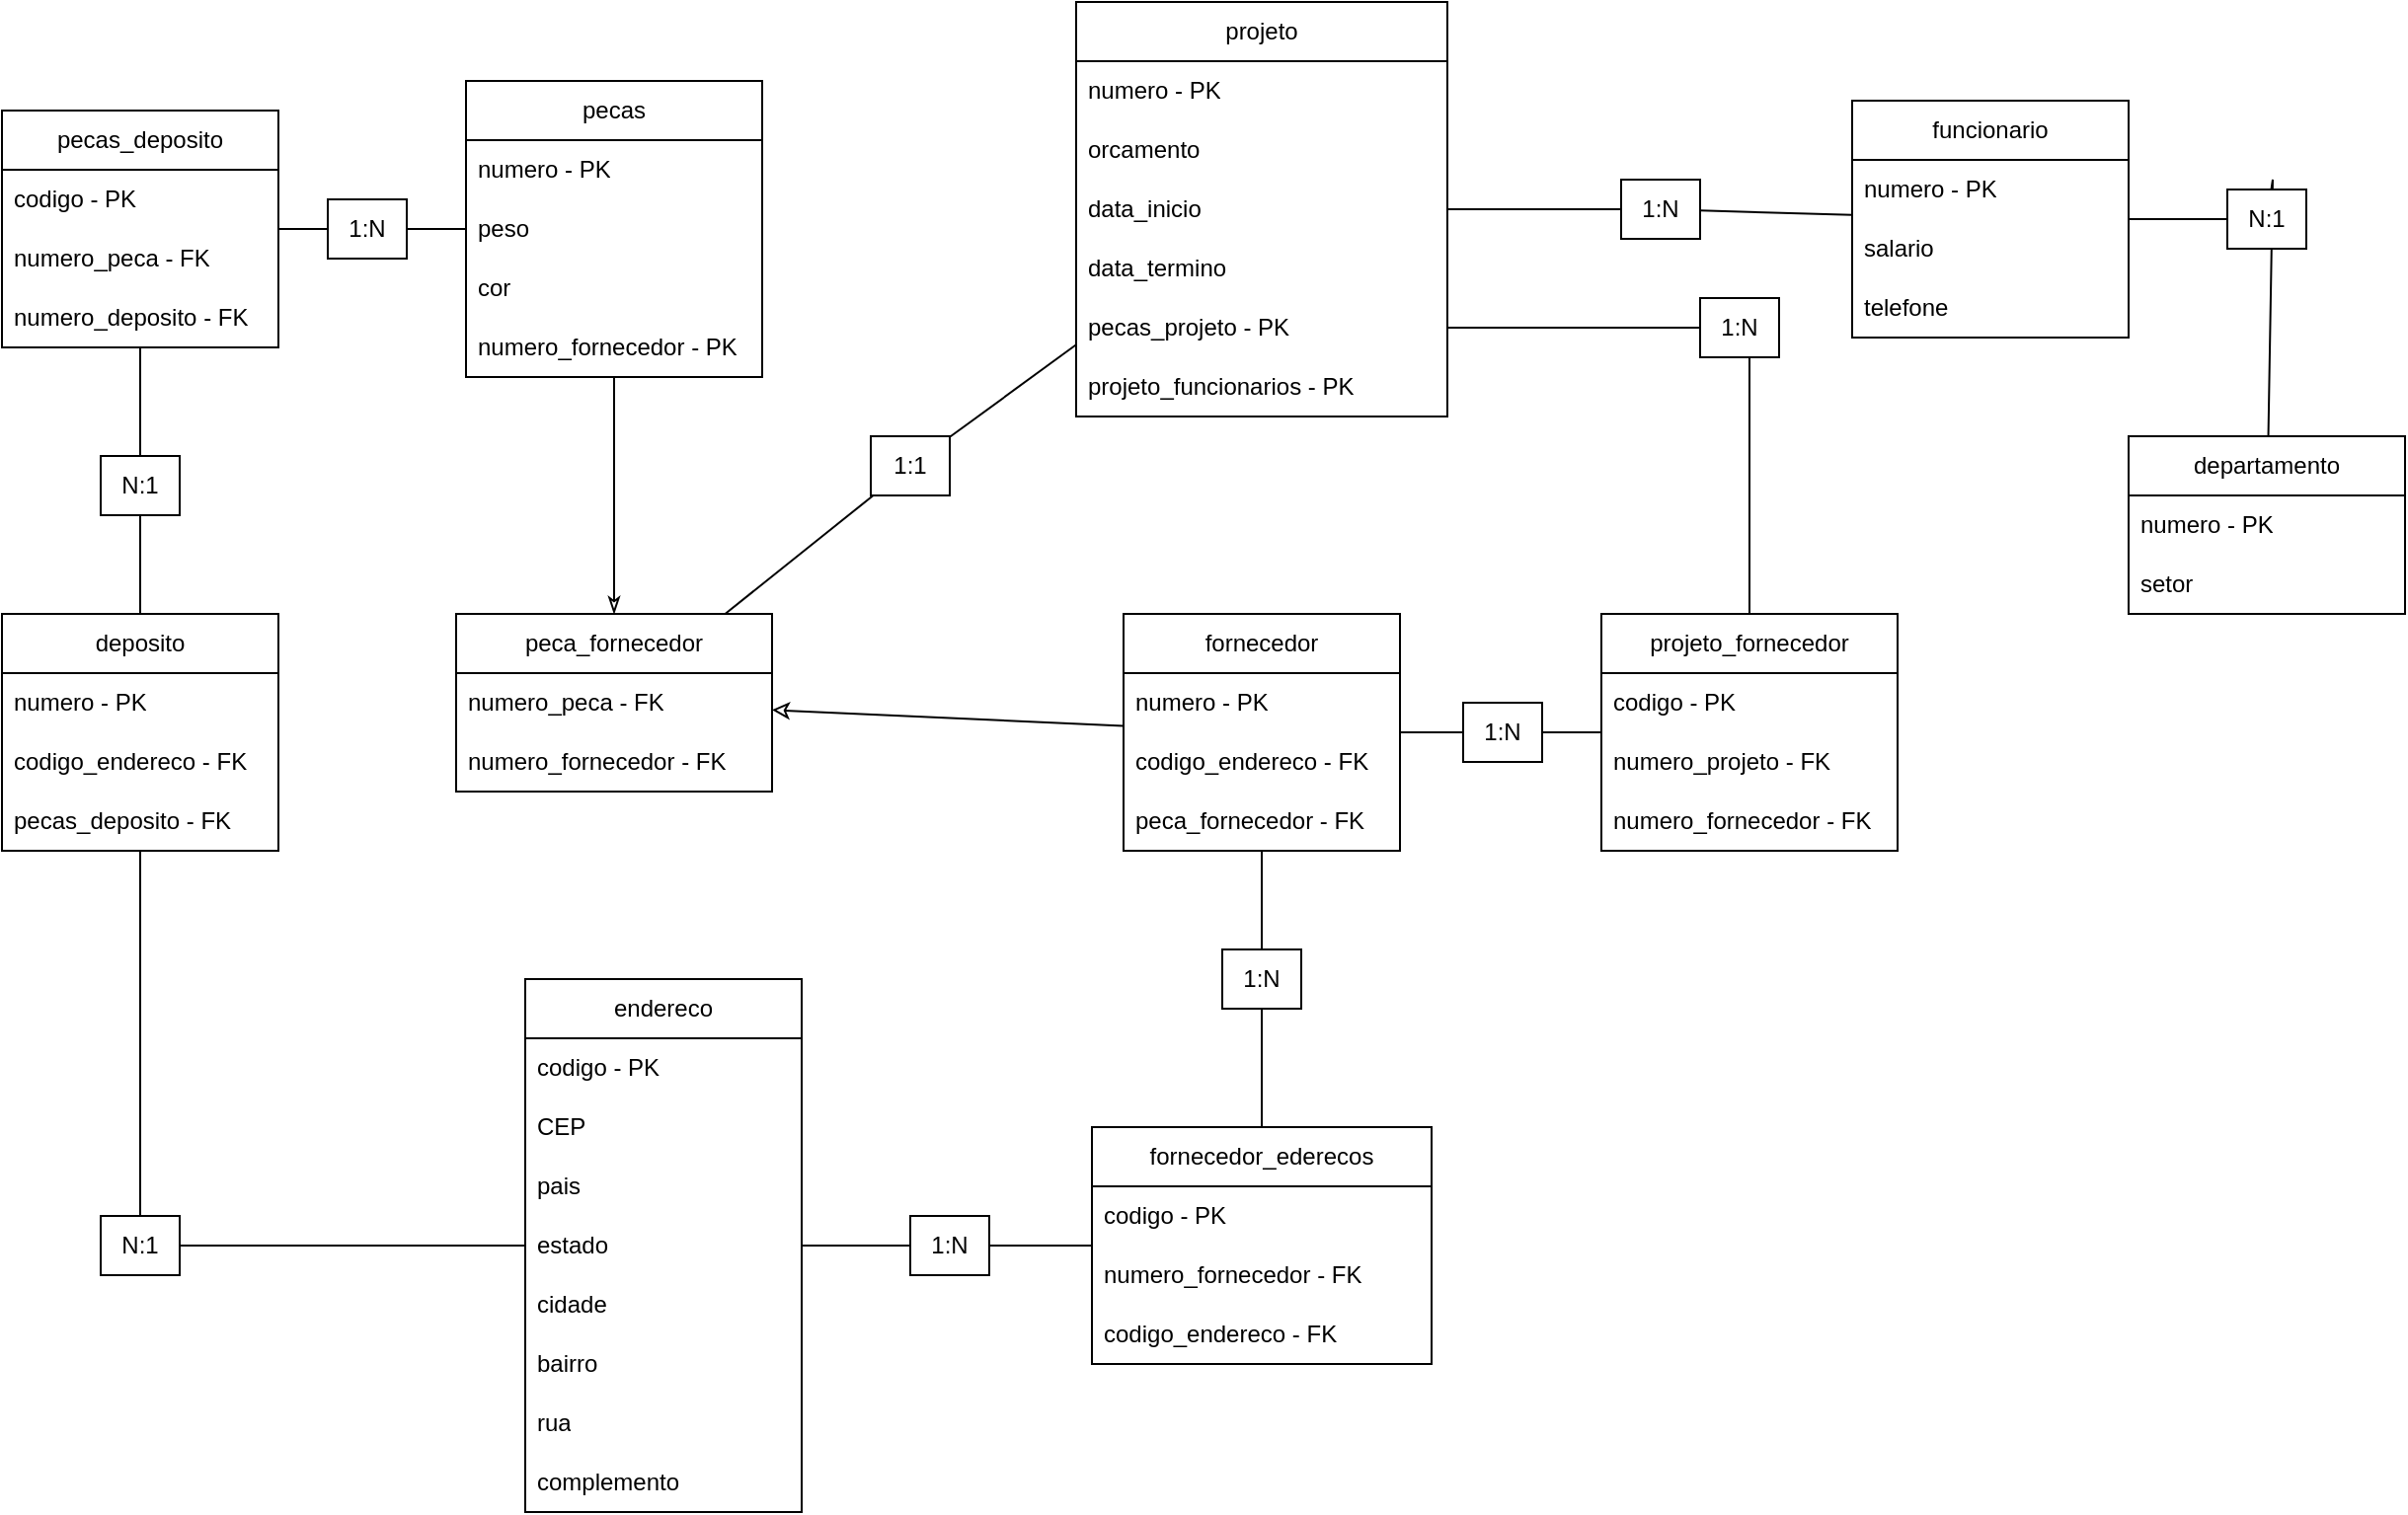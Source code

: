 <mxfile version="21.1.0" type="device">
  <diagram id="C5RBs43oDa-KdzZeNtuy" name="Page-1">
    <mxGraphModel dx="1927" dy="581" grid="1" gridSize="10" guides="1" tooltips="1" connect="1" arrows="1" fold="1" page="1" pageScale="1" pageWidth="827" pageHeight="1169" math="0" shadow="0">
      <root>
        <mxCell id="WIyWlLk6GJQsqaUBKTNV-0" />
        <mxCell id="WIyWlLk6GJQsqaUBKTNV-1" parent="WIyWlLk6GJQsqaUBKTNV-0" />
        <mxCell id="17Kr9N83lYtVt4JSZyiP-0" value="pecas" style="swimlane;fontStyle=0;childLayout=stackLayout;horizontal=1;startSize=30;horizontalStack=0;resizeParent=1;resizeParentMax=0;resizeLast=0;collapsible=1;marginBottom=0;whiteSpace=wrap;html=1;" parent="WIyWlLk6GJQsqaUBKTNV-1" vertex="1">
          <mxGeometry x="25" y="90" width="150" height="150" as="geometry" />
        </mxCell>
        <mxCell id="17Kr9N83lYtVt4JSZyiP-1" value="numero - PK" style="text;strokeColor=none;fillColor=none;align=left;verticalAlign=middle;spacingLeft=4;spacingRight=4;overflow=hidden;points=[[0,0.5],[1,0.5]];portConstraint=eastwest;rotatable=0;whiteSpace=wrap;html=1;" parent="17Kr9N83lYtVt4JSZyiP-0" vertex="1">
          <mxGeometry y="30" width="150" height="30" as="geometry" />
        </mxCell>
        <mxCell id="17Kr9N83lYtVt4JSZyiP-2" value="peso" style="text;strokeColor=none;fillColor=none;align=left;verticalAlign=middle;spacingLeft=4;spacingRight=4;overflow=hidden;points=[[0,0.5],[1,0.5]];portConstraint=eastwest;rotatable=0;whiteSpace=wrap;html=1;" parent="17Kr9N83lYtVt4JSZyiP-0" vertex="1">
          <mxGeometry y="60" width="150" height="30" as="geometry" />
        </mxCell>
        <mxCell id="17Kr9N83lYtVt4JSZyiP-3" value="cor" style="text;strokeColor=none;fillColor=none;align=left;verticalAlign=middle;spacingLeft=4;spacingRight=4;overflow=hidden;points=[[0,0.5],[1,0.5]];portConstraint=eastwest;rotatable=0;whiteSpace=wrap;html=1;" parent="17Kr9N83lYtVt4JSZyiP-0" vertex="1">
          <mxGeometry y="90" width="150" height="30" as="geometry" />
        </mxCell>
        <mxCell id="17Kr9N83lYtVt4JSZyiP-128" value="numero_fornecedor - PK" style="text;strokeColor=none;fillColor=none;align=left;verticalAlign=middle;spacingLeft=4;spacingRight=4;overflow=hidden;points=[[0,0.5],[1,0.5]];portConstraint=eastwest;rotatable=0;whiteSpace=wrap;html=1;" parent="17Kr9N83lYtVt4JSZyiP-0" vertex="1">
          <mxGeometry y="120" width="150" height="30" as="geometry" />
        </mxCell>
        <mxCell id="17Kr9N83lYtVt4JSZyiP-4" value="projeto" style="swimlane;fontStyle=0;childLayout=stackLayout;horizontal=1;startSize=30;horizontalStack=0;resizeParent=1;resizeParentMax=0;resizeLast=0;collapsible=1;marginBottom=0;whiteSpace=wrap;html=1;" parent="WIyWlLk6GJQsqaUBKTNV-1" vertex="1">
          <mxGeometry x="334" y="50" width="188" height="210" as="geometry" />
        </mxCell>
        <mxCell id="17Kr9N83lYtVt4JSZyiP-5" value="numero - PK" style="text;strokeColor=none;fillColor=none;align=left;verticalAlign=middle;spacingLeft=4;spacingRight=4;overflow=hidden;points=[[0,0.5],[1,0.5]];portConstraint=eastwest;rotatable=0;whiteSpace=wrap;html=1;" parent="17Kr9N83lYtVt4JSZyiP-4" vertex="1">
          <mxGeometry y="30" width="188" height="30" as="geometry" />
        </mxCell>
        <mxCell id="17Kr9N83lYtVt4JSZyiP-6" value="orcamento" style="text;strokeColor=none;fillColor=none;align=left;verticalAlign=middle;spacingLeft=4;spacingRight=4;overflow=hidden;points=[[0,0.5],[1,0.5]];portConstraint=eastwest;rotatable=0;whiteSpace=wrap;html=1;" parent="17Kr9N83lYtVt4JSZyiP-4" vertex="1">
          <mxGeometry y="60" width="188" height="30" as="geometry" />
        </mxCell>
        <mxCell id="17Kr9N83lYtVt4JSZyiP-80" value="data_inicio" style="text;strokeColor=none;fillColor=none;align=left;verticalAlign=middle;spacingLeft=4;spacingRight=4;overflow=hidden;points=[[0,0.5],[1,0.5]];portConstraint=eastwest;rotatable=0;whiteSpace=wrap;html=1;" parent="17Kr9N83lYtVt4JSZyiP-4" vertex="1">
          <mxGeometry y="90" width="188" height="30" as="geometry" />
        </mxCell>
        <mxCell id="17Kr9N83lYtVt4JSZyiP-81" value="data_termino" style="text;strokeColor=none;fillColor=none;align=left;verticalAlign=middle;spacingLeft=4;spacingRight=4;overflow=hidden;points=[[0,0.5],[1,0.5]];portConstraint=eastwest;rotatable=0;whiteSpace=wrap;html=1;" parent="17Kr9N83lYtVt4JSZyiP-4" vertex="1">
          <mxGeometry y="120" width="188" height="30" as="geometry" />
        </mxCell>
        <mxCell id="17Kr9N83lYtVt4JSZyiP-108" value="pecas_projeto - PK" style="text;strokeColor=none;fillColor=none;align=left;verticalAlign=middle;spacingLeft=4;spacingRight=4;overflow=hidden;points=[[0,0.5],[1,0.5]];portConstraint=eastwest;rotatable=0;whiteSpace=wrap;html=1;" parent="17Kr9N83lYtVt4JSZyiP-4" vertex="1">
          <mxGeometry y="150" width="188" height="30" as="geometry" />
        </mxCell>
        <mxCell id="17Kr9N83lYtVt4JSZyiP-109" value="projeto_funcionarios - PK" style="text;strokeColor=none;fillColor=none;align=left;verticalAlign=middle;spacingLeft=4;spacingRight=4;overflow=hidden;points=[[0,0.5],[1,0.5]];portConstraint=eastwest;rotatable=0;whiteSpace=wrap;html=1;" parent="17Kr9N83lYtVt4JSZyiP-4" vertex="1">
          <mxGeometry y="180" width="188" height="30" as="geometry" />
        </mxCell>
        <mxCell id="17Kr9N83lYtVt4JSZyiP-8" value="fornecedor" style="swimlane;fontStyle=0;childLayout=stackLayout;horizontal=1;startSize=30;horizontalStack=0;resizeParent=1;resizeParentMax=0;resizeLast=0;collapsible=1;marginBottom=0;whiteSpace=wrap;html=1;" parent="WIyWlLk6GJQsqaUBKTNV-1" vertex="1">
          <mxGeometry x="358" y="360" width="140" height="120" as="geometry" />
        </mxCell>
        <mxCell id="17Kr9N83lYtVt4JSZyiP-9" value="numero - PK" style="text;strokeColor=none;fillColor=none;align=left;verticalAlign=middle;spacingLeft=4;spacingRight=4;overflow=hidden;points=[[0,0.5],[1,0.5]];portConstraint=eastwest;rotatable=0;whiteSpace=wrap;html=1;" parent="17Kr9N83lYtVt4JSZyiP-8" vertex="1">
          <mxGeometry y="30" width="140" height="30" as="geometry" />
        </mxCell>
        <mxCell id="17Kr9N83lYtVt4JSZyiP-10" value="codigo_endereco - FK" style="text;strokeColor=none;fillColor=none;align=left;verticalAlign=middle;spacingLeft=4;spacingRight=4;overflow=hidden;points=[[0,0.5],[1,0.5]];portConstraint=eastwest;rotatable=0;whiteSpace=wrap;html=1;" parent="17Kr9N83lYtVt4JSZyiP-8" vertex="1">
          <mxGeometry y="60" width="140" height="30" as="geometry" />
        </mxCell>
        <mxCell id="17Kr9N83lYtVt4JSZyiP-127" value="peca_fornecedor - FK" style="text;strokeColor=none;fillColor=none;align=left;verticalAlign=middle;spacingLeft=4;spacingRight=4;overflow=hidden;points=[[0,0.5],[1,0.5]];portConstraint=eastwest;rotatable=0;whiteSpace=wrap;html=1;" parent="17Kr9N83lYtVt4JSZyiP-8" vertex="1">
          <mxGeometry y="90" width="140" height="30" as="geometry" />
        </mxCell>
        <mxCell id="17Kr9N83lYtVt4JSZyiP-12" value="deposito" style="swimlane;fontStyle=0;childLayout=stackLayout;horizontal=1;startSize=30;horizontalStack=0;resizeParent=1;resizeParentMax=0;resizeLast=0;collapsible=1;marginBottom=0;whiteSpace=wrap;html=1;" parent="WIyWlLk6GJQsqaUBKTNV-1" vertex="1">
          <mxGeometry x="-210" y="360" width="140" height="120" as="geometry" />
        </mxCell>
        <mxCell id="17Kr9N83lYtVt4JSZyiP-13" value="numero - PK" style="text;strokeColor=none;fillColor=none;align=left;verticalAlign=middle;spacingLeft=4;spacingRight=4;overflow=hidden;points=[[0,0.5],[1,0.5]];portConstraint=eastwest;rotatable=0;whiteSpace=wrap;html=1;" parent="17Kr9N83lYtVt4JSZyiP-12" vertex="1">
          <mxGeometry y="30" width="140" height="30" as="geometry" />
        </mxCell>
        <mxCell id="17Kr9N83lYtVt4JSZyiP-14" value="codigo_endereco - FK" style="text;strokeColor=none;fillColor=none;align=left;verticalAlign=middle;spacingLeft=4;spacingRight=4;overflow=hidden;points=[[0,0.5],[1,0.5]];portConstraint=eastwest;rotatable=0;whiteSpace=wrap;html=1;" parent="17Kr9N83lYtVt4JSZyiP-12" vertex="1">
          <mxGeometry y="60" width="140" height="30" as="geometry" />
        </mxCell>
        <mxCell id="eZr9_VNXtuEZq6iqT6nK-1" value="pecas_deposito - FK" style="text;strokeColor=none;fillColor=none;align=left;verticalAlign=middle;spacingLeft=4;spacingRight=4;overflow=hidden;points=[[0,0.5],[1,0.5]];portConstraint=eastwest;rotatable=0;whiteSpace=wrap;html=1;" parent="17Kr9N83lYtVt4JSZyiP-12" vertex="1">
          <mxGeometry y="90" width="140" height="30" as="geometry" />
        </mxCell>
        <mxCell id="17Kr9N83lYtVt4JSZyiP-16" value="funcionario" style="swimlane;fontStyle=0;childLayout=stackLayout;horizontal=1;startSize=30;horizontalStack=0;resizeParent=1;resizeParentMax=0;resizeLast=0;collapsible=1;marginBottom=0;whiteSpace=wrap;html=1;" parent="WIyWlLk6GJQsqaUBKTNV-1" vertex="1">
          <mxGeometry x="727" y="100" width="140" height="120" as="geometry" />
        </mxCell>
        <mxCell id="17Kr9N83lYtVt4JSZyiP-24" value="numero - PK" style="text;strokeColor=none;fillColor=none;align=left;verticalAlign=middle;spacingLeft=4;spacingRight=4;overflow=hidden;points=[[0,0.5],[1,0.5]];portConstraint=eastwest;rotatable=0;whiteSpace=wrap;html=1;" parent="17Kr9N83lYtVt4JSZyiP-16" vertex="1">
          <mxGeometry y="30" width="140" height="30" as="geometry" />
        </mxCell>
        <mxCell id="17Kr9N83lYtVt4JSZyiP-17" value="salario" style="text;strokeColor=none;fillColor=none;align=left;verticalAlign=middle;spacingLeft=4;spacingRight=4;overflow=hidden;points=[[0,0.5],[1,0.5]];portConstraint=eastwest;rotatable=0;whiteSpace=wrap;html=1;" parent="17Kr9N83lYtVt4JSZyiP-16" vertex="1">
          <mxGeometry y="60" width="140" height="30" as="geometry" />
        </mxCell>
        <mxCell id="17Kr9N83lYtVt4JSZyiP-18" value="telefone" style="text;strokeColor=none;fillColor=none;align=left;verticalAlign=middle;spacingLeft=4;spacingRight=4;overflow=hidden;points=[[0,0.5],[1,0.5]];portConstraint=eastwest;rotatable=0;whiteSpace=wrap;html=1;" parent="17Kr9N83lYtVt4JSZyiP-16" vertex="1">
          <mxGeometry y="90" width="140" height="30" as="geometry" />
        </mxCell>
        <mxCell id="17Kr9N83lYtVt4JSZyiP-20" value="departamento" style="swimlane;fontStyle=0;childLayout=stackLayout;horizontal=1;startSize=30;horizontalStack=0;resizeParent=1;resizeParentMax=0;resizeLast=0;collapsible=1;marginBottom=0;whiteSpace=wrap;html=1;" parent="WIyWlLk6GJQsqaUBKTNV-1" vertex="1">
          <mxGeometry x="867" y="270" width="140" height="90" as="geometry" />
        </mxCell>
        <mxCell id="17Kr9N83lYtVt4JSZyiP-25" value="numero - PK" style="text;strokeColor=none;fillColor=none;align=left;verticalAlign=middle;spacingLeft=4;spacingRight=4;overflow=hidden;points=[[0,0.5],[1,0.5]];portConstraint=eastwest;rotatable=0;whiteSpace=wrap;html=1;" parent="17Kr9N83lYtVt4JSZyiP-20" vertex="1">
          <mxGeometry y="30" width="140" height="30" as="geometry" />
        </mxCell>
        <mxCell id="17Kr9N83lYtVt4JSZyiP-21" value="setor" style="text;strokeColor=none;fillColor=none;align=left;verticalAlign=middle;spacingLeft=4;spacingRight=4;overflow=hidden;points=[[0,0.5],[1,0.5]];portConstraint=eastwest;rotatable=0;whiteSpace=wrap;html=1;" parent="17Kr9N83lYtVt4JSZyiP-20" vertex="1">
          <mxGeometry y="60" width="140" height="30" as="geometry" />
        </mxCell>
        <mxCell id="17Kr9N83lYtVt4JSZyiP-26" value="" style="endArrow=none;html=1;rounded=0;" parent="WIyWlLk6GJQsqaUBKTNV-1" source="17Kr9N83lYtVt4JSZyiP-33" target="17Kr9N83lYtVt4JSZyiP-20" edge="1">
          <mxGeometry width="50" height="50" relative="1" as="geometry">
            <mxPoint x="937" y="160" as="sourcePoint" />
            <mxPoint x="1050" y="120" as="targetPoint" />
            <Array as="points">
              <mxPoint x="940" y="140" />
            </Array>
          </mxGeometry>
        </mxCell>
        <mxCell id="17Kr9N83lYtVt4JSZyiP-63" value="endereco" style="swimlane;fontStyle=0;childLayout=stackLayout;horizontal=1;startSize=30;horizontalStack=0;resizeParent=1;resizeParentMax=0;resizeLast=0;collapsible=1;marginBottom=0;whiteSpace=wrap;html=1;" parent="WIyWlLk6GJQsqaUBKTNV-1" vertex="1">
          <mxGeometry x="55" y="545" width="140" height="270" as="geometry" />
        </mxCell>
        <mxCell id="17Kr9N83lYtVt4JSZyiP-64" value="codigo - PK" style="text;strokeColor=none;fillColor=none;align=left;verticalAlign=middle;spacingLeft=4;spacingRight=4;overflow=hidden;points=[[0,0.5],[1,0.5]];portConstraint=eastwest;rotatable=0;whiteSpace=wrap;html=1;" parent="17Kr9N83lYtVt4JSZyiP-63" vertex="1">
          <mxGeometry y="30" width="140" height="30" as="geometry" />
        </mxCell>
        <mxCell id="17Kr9N83lYtVt4JSZyiP-71" value="CEP" style="text;strokeColor=none;fillColor=none;align=left;verticalAlign=middle;spacingLeft=4;spacingRight=4;overflow=hidden;points=[[0,0.5],[1,0.5]];portConstraint=eastwest;rotatable=0;whiteSpace=wrap;html=1;" parent="17Kr9N83lYtVt4JSZyiP-63" vertex="1">
          <mxGeometry y="60" width="140" height="30" as="geometry" />
        </mxCell>
        <mxCell id="17Kr9N83lYtVt4JSZyiP-65" value="pais" style="text;strokeColor=none;fillColor=none;align=left;verticalAlign=middle;spacingLeft=4;spacingRight=4;overflow=hidden;points=[[0,0.5],[1,0.5]];portConstraint=eastwest;rotatable=0;whiteSpace=wrap;html=1;" parent="17Kr9N83lYtVt4JSZyiP-63" vertex="1">
          <mxGeometry y="90" width="140" height="30" as="geometry" />
        </mxCell>
        <mxCell id="17Kr9N83lYtVt4JSZyiP-66" value="estado" style="text;strokeColor=none;fillColor=none;align=left;verticalAlign=middle;spacingLeft=4;spacingRight=4;overflow=hidden;points=[[0,0.5],[1,0.5]];portConstraint=eastwest;rotatable=0;whiteSpace=wrap;html=1;" parent="17Kr9N83lYtVt4JSZyiP-63" vertex="1">
          <mxGeometry y="120" width="140" height="30" as="geometry" />
        </mxCell>
        <mxCell id="17Kr9N83lYtVt4JSZyiP-67" value="cidade" style="text;strokeColor=none;fillColor=none;align=left;verticalAlign=middle;spacingLeft=4;spacingRight=4;overflow=hidden;points=[[0,0.5],[1,0.5]];portConstraint=eastwest;rotatable=0;whiteSpace=wrap;html=1;" parent="17Kr9N83lYtVt4JSZyiP-63" vertex="1">
          <mxGeometry y="150" width="140" height="30" as="geometry" />
        </mxCell>
        <mxCell id="17Kr9N83lYtVt4JSZyiP-69" value="bairro" style="text;strokeColor=none;fillColor=none;align=left;verticalAlign=middle;spacingLeft=4;spacingRight=4;overflow=hidden;points=[[0,0.5],[1,0.5]];portConstraint=eastwest;rotatable=0;whiteSpace=wrap;html=1;" parent="17Kr9N83lYtVt4JSZyiP-63" vertex="1">
          <mxGeometry y="180" width="140" height="30" as="geometry" />
        </mxCell>
        <mxCell id="17Kr9N83lYtVt4JSZyiP-70" value="rua" style="text;strokeColor=none;fillColor=none;align=left;verticalAlign=middle;spacingLeft=4;spacingRight=4;overflow=hidden;points=[[0,0.5],[1,0.5]];portConstraint=eastwest;rotatable=0;whiteSpace=wrap;html=1;" parent="17Kr9N83lYtVt4JSZyiP-63" vertex="1">
          <mxGeometry y="210" width="140" height="30" as="geometry" />
        </mxCell>
        <mxCell id="17Kr9N83lYtVt4JSZyiP-68" value="complemento" style="text;strokeColor=none;fillColor=none;align=left;verticalAlign=middle;spacingLeft=4;spacingRight=4;overflow=hidden;points=[[0,0.5],[1,0.5]];portConstraint=eastwest;rotatable=0;whiteSpace=wrap;html=1;" parent="17Kr9N83lYtVt4JSZyiP-63" vertex="1">
          <mxGeometry y="240" width="140" height="30" as="geometry" />
        </mxCell>
        <mxCell id="17Kr9N83lYtVt4JSZyiP-72" value="" style="endArrow=none;html=1;rounded=0;" parent="WIyWlLk6GJQsqaUBKTNV-1" source="17Kr9N83lYtVt4JSZyiP-74" target="17Kr9N83lYtVt4JSZyiP-12" edge="1">
          <mxGeometry width="50" height="50" relative="1" as="geometry">
            <mxPoint x="-140" y="600" as="sourcePoint" />
            <mxPoint x="90" y="570" as="targetPoint" />
            <Array as="points" />
          </mxGeometry>
        </mxCell>
        <mxCell id="17Kr9N83lYtVt4JSZyiP-102" value="" style="endArrow=none;html=1;rounded=0;" parent="WIyWlLk6GJQsqaUBKTNV-1" source="17Kr9N83lYtVt4JSZyiP-106" target="17Kr9N83lYtVt4JSZyiP-16" edge="1">
          <mxGeometry width="50" height="50" relative="1" as="geometry">
            <mxPoint x="445" y="75" as="sourcePoint" />
            <mxPoint x="587.04" y="96.68" as="targetPoint" />
            <Array as="points" />
          </mxGeometry>
        </mxCell>
        <mxCell id="17Kr9N83lYtVt4JSZyiP-115" value="peca_fornecedor" style="swimlane;fontStyle=0;childLayout=stackLayout;horizontal=1;startSize=30;horizontalStack=0;resizeParent=1;resizeParentMax=0;resizeLast=0;collapsible=1;marginBottom=0;whiteSpace=wrap;html=1;" parent="WIyWlLk6GJQsqaUBKTNV-1" vertex="1">
          <mxGeometry x="20" y="360" width="160" height="90" as="geometry" />
        </mxCell>
        <mxCell id="17Kr9N83lYtVt4JSZyiP-117" value="numero_peca - FK" style="text;strokeColor=none;fillColor=none;align=left;verticalAlign=middle;spacingLeft=4;spacingRight=4;overflow=hidden;points=[[0,0.5],[1,0.5]];portConstraint=eastwest;rotatable=0;whiteSpace=wrap;html=1;" parent="17Kr9N83lYtVt4JSZyiP-115" vertex="1">
          <mxGeometry y="30" width="160" height="30" as="geometry" />
        </mxCell>
        <mxCell id="17Kr9N83lYtVt4JSZyiP-119" value="numero_fornecedor - FK" style="text;strokeColor=none;fillColor=none;align=left;verticalAlign=middle;spacingLeft=4;spacingRight=4;overflow=hidden;points=[[0,0.5],[1,0.5]];portConstraint=eastwest;rotatable=0;whiteSpace=wrap;html=1;" parent="17Kr9N83lYtVt4JSZyiP-115" vertex="1">
          <mxGeometry y="60" width="160" height="30" as="geometry" />
        </mxCell>
        <mxCell id="17Kr9N83lYtVt4JSZyiP-125" value="" style="endArrow=none;html=1;rounded=0;startArrow=classicThin;startFill=0;" parent="WIyWlLk6GJQsqaUBKTNV-1" source="17Kr9N83lYtVt4JSZyiP-115" target="17Kr9N83lYtVt4JSZyiP-0" edge="1">
          <mxGeometry width="50" height="50" relative="1" as="geometry">
            <mxPoint x="100" y="280" as="sourcePoint" />
            <mxPoint x="100" y="325" as="targetPoint" />
          </mxGeometry>
        </mxCell>
        <mxCell id="17Kr9N83lYtVt4JSZyiP-126" value="" style="endArrow=none;html=1;rounded=0;startArrow=classic;startFill=0;" parent="WIyWlLk6GJQsqaUBKTNV-1" source="17Kr9N83lYtVt4JSZyiP-115" target="17Kr9N83lYtVt4JSZyiP-8" edge="1">
          <mxGeometry width="50" height="50" relative="1" as="geometry">
            <mxPoint x="200" y="387" as="sourcePoint" />
            <mxPoint x="230" y="420" as="targetPoint" />
          </mxGeometry>
        </mxCell>
        <mxCell id="17Kr9N83lYtVt4JSZyiP-133" value="pecas_deposito" style="swimlane;fontStyle=0;childLayout=stackLayout;horizontal=1;startSize=30;horizontalStack=0;resizeParent=1;resizeParentMax=0;resizeLast=0;collapsible=1;marginBottom=0;whiteSpace=wrap;html=1;" parent="WIyWlLk6GJQsqaUBKTNV-1" vertex="1">
          <mxGeometry x="-210" y="105" width="140" height="120" as="geometry" />
        </mxCell>
        <mxCell id="17Kr9N83lYtVt4JSZyiP-134" value="codigo - PK" style="text;strokeColor=none;fillColor=none;align=left;verticalAlign=middle;spacingLeft=4;spacingRight=4;overflow=hidden;points=[[0,0.5],[1,0.5]];portConstraint=eastwest;rotatable=0;whiteSpace=wrap;html=1;" parent="17Kr9N83lYtVt4JSZyiP-133" vertex="1">
          <mxGeometry y="30" width="140" height="30" as="geometry" />
        </mxCell>
        <mxCell id="17Kr9N83lYtVt4JSZyiP-135" value="numero_peca - FK" style="text;strokeColor=none;fillColor=none;align=left;verticalAlign=middle;spacingLeft=4;spacingRight=4;overflow=hidden;points=[[0,0.5],[1,0.5]];portConstraint=eastwest;rotatable=0;whiteSpace=wrap;html=1;" parent="17Kr9N83lYtVt4JSZyiP-133" vertex="1">
          <mxGeometry y="60" width="140" height="30" as="geometry" />
        </mxCell>
        <mxCell id="eZr9_VNXtuEZq6iqT6nK-0" value="numero_deposito - FK" style="text;strokeColor=none;fillColor=none;align=left;verticalAlign=middle;spacingLeft=4;spacingRight=4;overflow=hidden;points=[[0,0.5],[1,0.5]];portConstraint=eastwest;rotatable=0;whiteSpace=wrap;html=1;" parent="17Kr9N83lYtVt4JSZyiP-133" vertex="1">
          <mxGeometry y="90" width="140" height="30" as="geometry" />
        </mxCell>
        <mxCell id="eZr9_VNXtuEZq6iqT6nK-2" value="fornecedor_ederecos" style="swimlane;fontStyle=0;childLayout=stackLayout;horizontal=1;startSize=30;horizontalStack=0;resizeParent=1;resizeParentMax=0;resizeLast=0;collapsible=1;marginBottom=0;whiteSpace=wrap;html=1;" parent="WIyWlLk6GJQsqaUBKTNV-1" vertex="1">
          <mxGeometry x="342" y="620" width="172" height="120" as="geometry" />
        </mxCell>
        <mxCell id="eZr9_VNXtuEZq6iqT6nK-3" value="codigo - PK" style="text;strokeColor=none;fillColor=none;align=left;verticalAlign=middle;spacingLeft=4;spacingRight=4;overflow=hidden;points=[[0,0.5],[1,0.5]];portConstraint=eastwest;rotatable=0;whiteSpace=wrap;html=1;" parent="eZr9_VNXtuEZq6iqT6nK-2" vertex="1">
          <mxGeometry y="30" width="172" height="30" as="geometry" />
        </mxCell>
        <mxCell id="eZr9_VNXtuEZq6iqT6nK-4" value="numero_fornecedor - FK" style="text;strokeColor=none;fillColor=none;align=left;verticalAlign=middle;spacingLeft=4;spacingRight=4;overflow=hidden;points=[[0,0.5],[1,0.5]];portConstraint=eastwest;rotatable=0;whiteSpace=wrap;html=1;" parent="eZr9_VNXtuEZq6iqT6nK-2" vertex="1">
          <mxGeometry y="60" width="172" height="30" as="geometry" />
        </mxCell>
        <mxCell id="eZr9_VNXtuEZq6iqT6nK-5" value="codigo_endereco - FK" style="text;strokeColor=none;fillColor=none;align=left;verticalAlign=middle;spacingLeft=4;spacingRight=4;overflow=hidden;points=[[0,0.5],[1,0.5]];portConstraint=eastwest;rotatable=0;whiteSpace=wrap;html=1;" parent="eZr9_VNXtuEZq6iqT6nK-2" vertex="1">
          <mxGeometry y="90" width="172" height="30" as="geometry" />
        </mxCell>
        <mxCell id="eZr9_VNXtuEZq6iqT6nK-10" value="" style="endArrow=none;html=1;rounded=0;" parent="WIyWlLk6GJQsqaUBKTNV-1" source="eZr9_VNXtuEZq6iqT6nK-13" target="17Kr9N83lYtVt4JSZyiP-8" edge="1">
          <mxGeometry width="50" height="50" relative="1" as="geometry">
            <mxPoint x="428" y="620" as="sourcePoint" />
            <mxPoint x="428" y="570" as="targetPoint" />
          </mxGeometry>
        </mxCell>
        <mxCell id="eZr9_VNXtuEZq6iqT6nK-11" value="" style="endArrow=none;html=1;rounded=0;" parent="WIyWlLk6GJQsqaUBKTNV-1" source="eZr9_VNXtuEZq6iqT6nK-14" target="eZr9_VNXtuEZq6iqT6nK-2" edge="1">
          <mxGeometry width="50" height="50" relative="1" as="geometry">
            <mxPoint x="195" y="680" as="sourcePoint" />
            <mxPoint x="230" y="680" as="targetPoint" />
          </mxGeometry>
        </mxCell>
        <mxCell id="eZr9_VNXtuEZq6iqT6nK-19" value="" style="endArrow=none;html=1;rounded=0;" parent="WIyWlLk6GJQsqaUBKTNV-1" source="eZr9_VNXtuEZq6iqT6nK-22" target="17Kr9N83lYtVt4JSZyiP-0" edge="1">
          <mxGeometry width="50" height="50" relative="1" as="geometry">
            <mxPoint x="-70" y="165" as="sourcePoint" />
            <mxPoint x="-49.247" y="166.973" as="targetPoint" />
          </mxGeometry>
        </mxCell>
        <mxCell id="eZr9_VNXtuEZq6iqT6nK-21" value="" style="endArrow=none;html=1;rounded=0;" parent="WIyWlLk6GJQsqaUBKTNV-1" source="17Kr9N83lYtVt4JSZyiP-12" target="17Kr9N83lYtVt4JSZyiP-133" edge="1">
          <mxGeometry width="50" height="50" relative="1" as="geometry">
            <mxPoint x="-140" y="310" as="sourcePoint" />
            <mxPoint x="-140" y="285" as="targetPoint" />
          </mxGeometry>
        </mxCell>
        <mxCell id="eZr9_VNXtuEZq6iqT6nK-23" value="N:1" style="whiteSpace=wrap;html=1;" parent="WIyWlLk6GJQsqaUBKTNV-1" vertex="1">
          <mxGeometry x="-160" y="280" width="40" height="30" as="geometry" />
        </mxCell>
        <mxCell id="eZr9_VNXtuEZq6iqT6nK-24" value="projeto_fornecedor" style="swimlane;fontStyle=0;childLayout=stackLayout;horizontal=1;startSize=30;horizontalStack=0;resizeParent=1;resizeParentMax=0;resizeLast=0;collapsible=1;marginBottom=0;whiteSpace=wrap;html=1;" parent="WIyWlLk6GJQsqaUBKTNV-1" vertex="1">
          <mxGeometry x="600" y="360" width="150" height="120" as="geometry" />
        </mxCell>
        <mxCell id="eZr9_VNXtuEZq6iqT6nK-25" value="codigo - PK" style="text;strokeColor=none;fillColor=none;align=left;verticalAlign=middle;spacingLeft=4;spacingRight=4;overflow=hidden;points=[[0,0.5],[1,0.5]];portConstraint=eastwest;rotatable=0;whiteSpace=wrap;html=1;" parent="eZr9_VNXtuEZq6iqT6nK-24" vertex="1">
          <mxGeometry y="30" width="150" height="30" as="geometry" />
        </mxCell>
        <mxCell id="eZr9_VNXtuEZq6iqT6nK-28" value="numero_projeto - FK" style="text;strokeColor=none;fillColor=none;align=left;verticalAlign=middle;spacingLeft=4;spacingRight=4;overflow=hidden;points=[[0,0.5],[1,0.5]];portConstraint=eastwest;rotatable=0;whiteSpace=wrap;html=1;" parent="eZr9_VNXtuEZq6iqT6nK-24" vertex="1">
          <mxGeometry y="60" width="150" height="30" as="geometry" />
        </mxCell>
        <mxCell id="eZr9_VNXtuEZq6iqT6nK-29" value="numero_fornecedor - FK" style="text;strokeColor=none;fillColor=none;align=left;verticalAlign=middle;spacingLeft=4;spacingRight=4;overflow=hidden;points=[[0,0.5],[1,0.5]];portConstraint=eastwest;rotatable=0;whiteSpace=wrap;html=1;" parent="eZr9_VNXtuEZq6iqT6nK-24" vertex="1">
          <mxGeometry y="90" width="150" height="30" as="geometry" />
        </mxCell>
        <mxCell id="eZr9_VNXtuEZq6iqT6nK-30" value="" style="endArrow=none;html=1;rounded=0;" parent="WIyWlLk6GJQsqaUBKTNV-1" source="eZr9_VNXtuEZq6iqT6nK-38" target="eZr9_VNXtuEZq6iqT6nK-24" edge="1">
          <mxGeometry width="50" height="50" relative="1" as="geometry">
            <mxPoint x="550" y="215" as="sourcePoint" />
            <mxPoint x="640" y="270" as="targetPoint" />
            <Array as="points">
              <mxPoint x="675" y="215" />
            </Array>
          </mxGeometry>
        </mxCell>
        <mxCell id="eZr9_VNXtuEZq6iqT6nK-34" value="" style="endArrow=none;html=1;rounded=0;exitX=1;exitY=0.5;exitDx=0;exitDy=0;" parent="WIyWlLk6GJQsqaUBKTNV-1" source="17Kr9N83lYtVt4JSZyiP-108" edge="1">
          <mxGeometry width="50" height="50" relative="1" as="geometry">
            <mxPoint x="522" y="215" as="sourcePoint" />
            <mxPoint x="635" y="215" as="targetPoint" />
            <Array as="points" />
          </mxGeometry>
        </mxCell>
        <mxCell id="eZr9_VNXtuEZq6iqT6nK-35" value="" style="endArrow=none;html=1;rounded=0;" parent="WIyWlLk6GJQsqaUBKTNV-1" source="eZr9_VNXtuEZq6iqT6nK-39" target="eZr9_VNXtuEZq6iqT6nK-24" edge="1">
          <mxGeometry width="50" height="50" relative="1" as="geometry">
            <mxPoint x="571.321" y="422.025" as="sourcePoint" />
            <mxPoint x="600" y="480" as="targetPoint" />
          </mxGeometry>
        </mxCell>
        <mxCell id="98H0wpjJwQihkLXOFDR--3" value="" style="endArrow=none;html=1;rounded=0;" edge="1" parent="WIyWlLk6GJQsqaUBKTNV-1" target="eZr9_VNXtuEZq6iqT6nK-38">
          <mxGeometry width="50" height="50" relative="1" as="geometry">
            <mxPoint x="550" y="215" as="sourcePoint" />
            <mxPoint x="675" y="360" as="targetPoint" />
            <Array as="points" />
          </mxGeometry>
        </mxCell>
        <mxCell id="eZr9_VNXtuEZq6iqT6nK-38" value="1:N" style="whiteSpace=wrap;html=1;" parent="WIyWlLk6GJQsqaUBKTNV-1" vertex="1">
          <mxGeometry x="650" y="200" width="40" height="30" as="geometry" />
        </mxCell>
        <mxCell id="98H0wpjJwQihkLXOFDR--4" value="" style="endArrow=none;html=1;rounded=0;" edge="1" parent="WIyWlLk6GJQsqaUBKTNV-1" source="17Kr9N83lYtVt4JSZyiP-8" target="eZr9_VNXtuEZq6iqT6nK-39">
          <mxGeometry width="50" height="50" relative="1" as="geometry">
            <mxPoint x="498" y="420" as="sourcePoint" />
            <mxPoint x="600" y="420" as="targetPoint" />
          </mxGeometry>
        </mxCell>
        <mxCell id="eZr9_VNXtuEZq6iqT6nK-39" value="1:N" style="whiteSpace=wrap;html=1;" parent="WIyWlLk6GJQsqaUBKTNV-1" vertex="1">
          <mxGeometry x="530" y="405" width="40" height="30" as="geometry" />
        </mxCell>
        <mxCell id="98H0wpjJwQihkLXOFDR--5" value="" style="endArrow=none;html=1;rounded=0;" edge="1" parent="WIyWlLk6GJQsqaUBKTNV-1" source="17Kr9N83lYtVt4JSZyiP-16" target="17Kr9N83lYtVt4JSZyiP-33">
          <mxGeometry width="50" height="50" relative="1" as="geometry">
            <mxPoint x="867" y="140" as="sourcePoint" />
            <mxPoint x="938" y="220" as="targetPoint" />
            <Array as="points" />
          </mxGeometry>
        </mxCell>
        <mxCell id="17Kr9N83lYtVt4JSZyiP-33" value="N:1" style="whiteSpace=wrap;html=1;" parent="WIyWlLk6GJQsqaUBKTNV-1" vertex="1">
          <mxGeometry x="917" y="145" width="40" height="30" as="geometry" />
        </mxCell>
        <mxCell id="98H0wpjJwQihkLXOFDR--6" value="" style="endArrow=none;html=1;rounded=0;" edge="1" parent="WIyWlLk6GJQsqaUBKTNV-1" source="eZr9_VNXtuEZq6iqT6nK-2" target="eZr9_VNXtuEZq6iqT6nK-13">
          <mxGeometry width="50" height="50" relative="1" as="geometry">
            <mxPoint x="428" y="620" as="sourcePoint" />
            <mxPoint x="428" y="480" as="targetPoint" />
          </mxGeometry>
        </mxCell>
        <mxCell id="eZr9_VNXtuEZq6iqT6nK-13" value="1:N" style="whiteSpace=wrap;html=1;" parent="WIyWlLk6GJQsqaUBKTNV-1" vertex="1">
          <mxGeometry x="408" y="530" width="40" height="30" as="geometry" />
        </mxCell>
        <mxCell id="98H0wpjJwQihkLXOFDR--7" value="" style="endArrow=none;html=1;rounded=0;" edge="1" parent="WIyWlLk6GJQsqaUBKTNV-1" source="17Kr9N83lYtVt4JSZyiP-63" target="eZr9_VNXtuEZq6iqT6nK-14">
          <mxGeometry width="50" height="50" relative="1" as="geometry">
            <mxPoint x="195" y="680" as="sourcePoint" />
            <mxPoint x="342" y="680" as="targetPoint" />
          </mxGeometry>
        </mxCell>
        <mxCell id="eZr9_VNXtuEZq6iqT6nK-14" value="1:N" style="whiteSpace=wrap;html=1;" parent="WIyWlLk6GJQsqaUBKTNV-1" vertex="1">
          <mxGeometry x="250" y="665" width="40" height="30" as="geometry" />
        </mxCell>
        <mxCell id="98H0wpjJwQihkLXOFDR--8" value="" style="endArrow=none;html=1;rounded=0;" edge="1" parent="WIyWlLk6GJQsqaUBKTNV-1" source="17Kr9N83lYtVt4JSZyiP-63" target="17Kr9N83lYtVt4JSZyiP-74">
          <mxGeometry width="50" height="50" relative="1" as="geometry">
            <mxPoint x="55" y="680" as="sourcePoint" />
            <mxPoint x="-140" y="430" as="targetPoint" />
            <Array as="points">
              <mxPoint x="-140" y="680" />
            </Array>
          </mxGeometry>
        </mxCell>
        <mxCell id="17Kr9N83lYtVt4JSZyiP-74" value="N:1" style="whiteSpace=wrap;html=1;" parent="WIyWlLk6GJQsqaUBKTNV-1" vertex="1">
          <mxGeometry x="-160" y="665" width="40" height="30" as="geometry" />
        </mxCell>
        <mxCell id="98H0wpjJwQihkLXOFDR--11" value="" style="endArrow=none;html=1;rounded=0;" edge="1" parent="WIyWlLk6GJQsqaUBKTNV-1" source="17Kr9N83lYtVt4JSZyiP-133" target="eZr9_VNXtuEZq6iqT6nK-22">
          <mxGeometry width="50" height="50" relative="1" as="geometry">
            <mxPoint x="-70" y="165" as="sourcePoint" />
            <mxPoint x="25" y="165" as="targetPoint" />
          </mxGeometry>
        </mxCell>
        <mxCell id="eZr9_VNXtuEZq6iqT6nK-22" value="1:N" style="whiteSpace=wrap;html=1;" parent="WIyWlLk6GJQsqaUBKTNV-1" vertex="1">
          <mxGeometry x="-45" y="150" width="40" height="30" as="geometry" />
        </mxCell>
        <mxCell id="98H0wpjJwQihkLXOFDR--20" value="" style="endArrow=none;html=1;rounded=0;" edge="1" parent="WIyWlLk6GJQsqaUBKTNV-1" source="17Kr9N83lYtVt4JSZyiP-4" target="17Kr9N83lYtVt4JSZyiP-106">
          <mxGeometry width="50" height="50" relative="1" as="geometry">
            <mxPoint x="522" y="156" as="sourcePoint" />
            <mxPoint x="727" y="159" as="targetPoint" />
            <Array as="points" />
          </mxGeometry>
        </mxCell>
        <mxCell id="17Kr9N83lYtVt4JSZyiP-106" value="1:N" style="whiteSpace=wrap;html=1;" parent="WIyWlLk6GJQsqaUBKTNV-1" vertex="1">
          <mxGeometry x="610" y="140" width="40" height="30" as="geometry" />
        </mxCell>
        <mxCell id="98H0wpjJwQihkLXOFDR--21" value="" style="endArrow=none;html=1;rounded=0;" edge="1" parent="WIyWlLk6GJQsqaUBKTNV-1" source="98H0wpjJwQihkLXOFDR--22" target="17Kr9N83lYtVt4JSZyiP-4">
          <mxGeometry width="50" height="50" relative="1" as="geometry">
            <mxPoint x="230" y="330" as="sourcePoint" />
            <mxPoint x="280" y="280" as="targetPoint" />
          </mxGeometry>
        </mxCell>
        <mxCell id="98H0wpjJwQihkLXOFDR--23" value="" style="endArrow=none;html=1;rounded=0;" edge="1" parent="WIyWlLk6GJQsqaUBKTNV-1" source="17Kr9N83lYtVt4JSZyiP-115" target="98H0wpjJwQihkLXOFDR--22">
          <mxGeometry width="50" height="50" relative="1" as="geometry">
            <mxPoint x="159" y="360" as="sourcePoint" />
            <mxPoint x="334" y="227" as="targetPoint" />
          </mxGeometry>
        </mxCell>
        <mxCell id="98H0wpjJwQihkLXOFDR--22" value="1:1" style="whiteSpace=wrap;html=1;" vertex="1" parent="WIyWlLk6GJQsqaUBKTNV-1">
          <mxGeometry x="230" y="270" width="40" height="30" as="geometry" />
        </mxCell>
      </root>
    </mxGraphModel>
  </diagram>
</mxfile>
